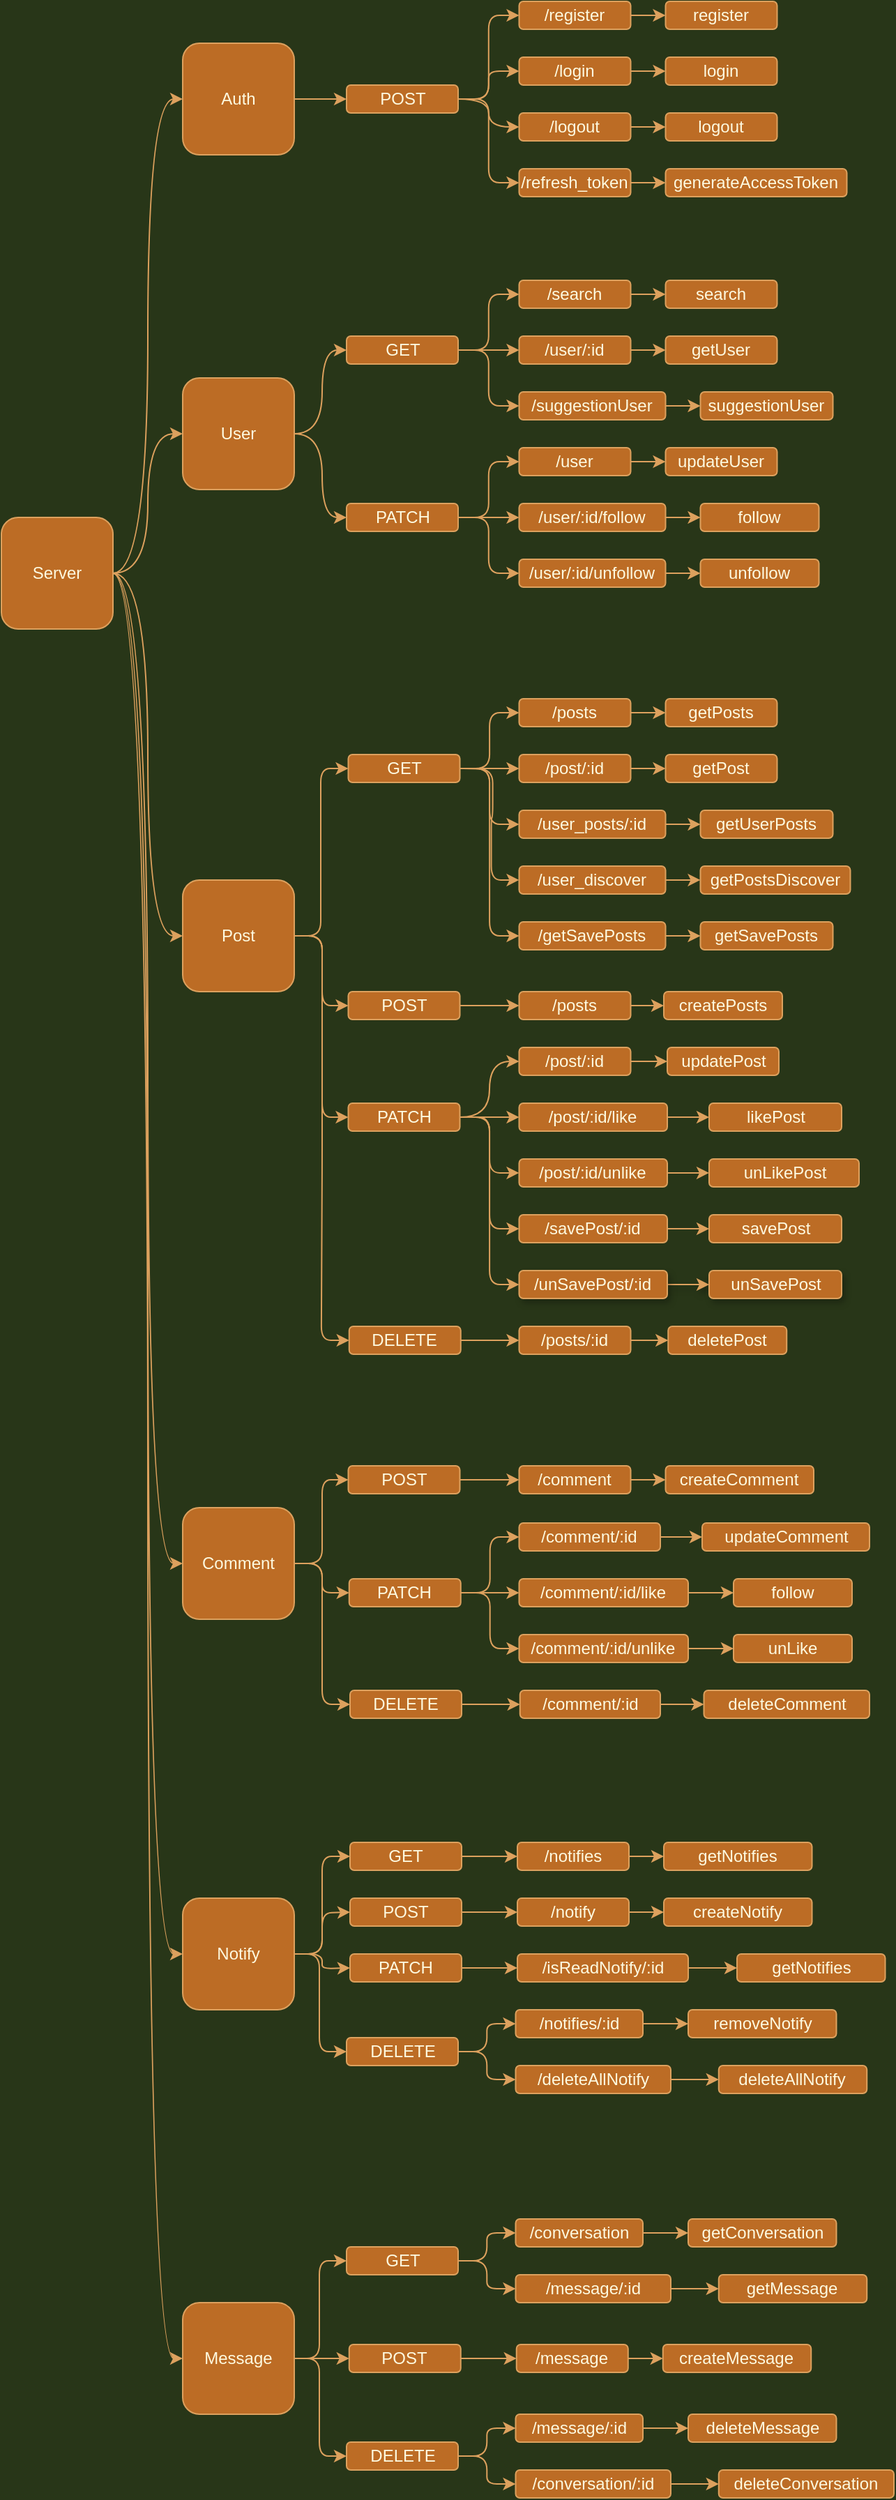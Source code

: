 <mxfile version="17.4.6" type="github">
  <diagram id="-AIn9_jZkJaEOOXUaaFC" name="Page-1">
    <mxGraphModel dx="723" dy="402" grid="1" gridSize="10" guides="1" tooltips="1" connect="1" arrows="1" fold="1" page="1" pageScale="1" pageWidth="1169" pageHeight="827" background="#283618" math="0" shadow="0">
      <root>
        <mxCell id="0" />
        <mxCell id="1" parent="0" />
        <mxCell id="oRPkmb5jc26MxPRfLBFK-3" style="edgeStyle=orthogonalEdgeStyle;rounded=1;orthogonalLoop=1;jettySize=auto;html=1;entryX=0;entryY=0.5;entryDx=0;entryDy=0;curved=1;labelBackgroundColor=#283618;strokeColor=#DDA15E;fontColor=#FEFAE0;" edge="1" parent="1" source="oRPkmb5jc26MxPRfLBFK-1" target="oRPkmb5jc26MxPRfLBFK-2">
          <mxGeometry relative="1" as="geometry" />
        </mxCell>
        <mxCell id="oRPkmb5jc26MxPRfLBFK-12" style="edgeStyle=orthogonalEdgeStyle;rounded=1;orthogonalLoop=1;jettySize=auto;html=1;exitX=1;exitY=0.5;exitDx=0;exitDy=0;entryX=0;entryY=0.5;entryDx=0;entryDy=0;curved=1;labelBackgroundColor=#283618;strokeColor=#DDA15E;fontColor=#FEFAE0;" edge="1" parent="1" source="oRPkmb5jc26MxPRfLBFK-1" target="oRPkmb5jc26MxPRfLBFK-9">
          <mxGeometry relative="1" as="geometry" />
        </mxCell>
        <mxCell id="oRPkmb5jc26MxPRfLBFK-13" style="edgeStyle=orthogonalEdgeStyle;rounded=1;orthogonalLoop=1;jettySize=auto;html=1;entryX=0;entryY=0.5;entryDx=0;entryDy=0;curved=1;labelBackgroundColor=#283618;strokeColor=#DDA15E;fontColor=#FEFAE0;" edge="1" parent="1" source="oRPkmb5jc26MxPRfLBFK-1" target="oRPkmb5jc26MxPRfLBFK-10">
          <mxGeometry relative="1" as="geometry" />
        </mxCell>
        <mxCell id="oRPkmb5jc26MxPRfLBFK-14" style="edgeStyle=orthogonalEdgeStyle;rounded=1;orthogonalLoop=1;jettySize=auto;html=1;entryX=0;entryY=0.5;entryDx=0;entryDy=0;curved=1;labelBackgroundColor=#283618;strokeColor=#DDA15E;fontColor=#FEFAE0;" edge="1" parent="1" source="oRPkmb5jc26MxPRfLBFK-1" target="oRPkmb5jc26MxPRfLBFK-11">
          <mxGeometry relative="1" as="geometry" />
        </mxCell>
        <mxCell id="oRPkmb5jc26MxPRfLBFK-69" style="edgeStyle=orthogonalEdgeStyle;rounded=1;orthogonalLoop=1;jettySize=auto;html=1;entryX=0;entryY=0.5;entryDx=0;entryDy=0;curved=1;labelBackgroundColor=#283618;strokeColor=#DDA15E;fontColor=#FEFAE0;" edge="1" parent="1" source="oRPkmb5jc26MxPRfLBFK-1" target="oRPkmb5jc26MxPRfLBFK-4">
          <mxGeometry relative="1" as="geometry" />
        </mxCell>
        <mxCell id="oRPkmb5jc26MxPRfLBFK-70" style="edgeStyle=orthogonalEdgeStyle;rounded=1;orthogonalLoop=1;jettySize=auto;html=1;entryX=0;entryY=0.5;entryDx=0;entryDy=0;curved=1;labelBackgroundColor=#283618;strokeColor=#DDA15E;fontColor=#FEFAE0;" edge="1" parent="1" source="oRPkmb5jc26MxPRfLBFK-1" target="oRPkmb5jc26MxPRfLBFK-6">
          <mxGeometry relative="1" as="geometry" />
        </mxCell>
        <mxCell id="oRPkmb5jc26MxPRfLBFK-1" value="Server" style="whiteSpace=wrap;html=1;aspect=fixed;rounded=1;fillColor=#BC6C25;strokeColor=#DDA15E;fontColor=#FEFAE0;" vertex="1" parent="1">
          <mxGeometry x="30" y="380" width="80" height="80" as="geometry" />
        </mxCell>
        <mxCell id="oRPkmb5jc26MxPRfLBFK-26" style="edgeStyle=orthogonalEdgeStyle;rounded=1;orthogonalLoop=1;jettySize=auto;html=1;entryX=0;entryY=0.5;entryDx=0;entryDy=0;curved=1;labelBackgroundColor=#283618;strokeColor=#DDA15E;fontColor=#FEFAE0;" edge="1" parent="1" source="oRPkmb5jc26MxPRfLBFK-2" target="oRPkmb5jc26MxPRfLBFK-20">
          <mxGeometry relative="1" as="geometry" />
        </mxCell>
        <mxCell id="oRPkmb5jc26MxPRfLBFK-2" value="Auth" style="whiteSpace=wrap;html=1;aspect=fixed;rounded=1;fillColor=#BC6C25;strokeColor=#DDA15E;fontColor=#FEFAE0;" vertex="1" parent="1">
          <mxGeometry x="160" y="40" width="80" height="80" as="geometry" />
        </mxCell>
        <mxCell id="oRPkmb5jc26MxPRfLBFK-64" style="edgeStyle=orthogonalEdgeStyle;rounded=1;orthogonalLoop=1;jettySize=auto;html=1;entryX=0;entryY=0.5;entryDx=0;entryDy=0;curved=1;labelBackgroundColor=#283618;strokeColor=#DDA15E;fontColor=#FEFAE0;" edge="1" parent="1" source="oRPkmb5jc26MxPRfLBFK-4" target="oRPkmb5jc26MxPRfLBFK-48">
          <mxGeometry relative="1" as="geometry">
            <Array as="points">
              <mxPoint x="260" y="320" />
              <mxPoint x="260" y="380" />
            </Array>
          </mxGeometry>
        </mxCell>
        <mxCell id="oRPkmb5jc26MxPRfLBFK-65" style="edgeStyle=orthogonalEdgeStyle;rounded=1;orthogonalLoop=1;jettySize=auto;html=1;entryX=0;entryY=0.5;entryDx=0;entryDy=0;curved=1;labelBackgroundColor=#283618;strokeColor=#DDA15E;fontColor=#FEFAE0;" edge="1" parent="1" source="oRPkmb5jc26MxPRfLBFK-4" target="oRPkmb5jc26MxPRfLBFK-46">
          <mxGeometry relative="1" as="geometry" />
        </mxCell>
        <mxCell id="oRPkmb5jc26MxPRfLBFK-4" value="User" style="whiteSpace=wrap;html=1;aspect=fixed;rounded=1;fillColor=#BC6C25;strokeColor=#DDA15E;fontColor=#FEFAE0;" vertex="1" parent="1">
          <mxGeometry x="160" y="280" width="80" height="80" as="geometry" />
        </mxCell>
        <mxCell id="oRPkmb5jc26MxPRfLBFK-160" style="edgeStyle=orthogonalEdgeStyle;curved=0;rounded=1;sketch=0;orthogonalLoop=1;jettySize=auto;html=1;entryX=0;entryY=0.5;entryDx=0;entryDy=0;labelBackgroundColor=#283618;strokeColor=#DDA15E;fontColor=#FEFAE0;" edge="1" parent="1" source="oRPkmb5jc26MxPRfLBFK-6" target="oRPkmb5jc26MxPRfLBFK-142">
          <mxGeometry relative="1" as="geometry">
            <mxPoint x="270" y="810" as="targetPoint" />
            <Array as="points">
              <mxPoint x="260" y="680" />
              <mxPoint x="260" y="810" />
            </Array>
          </mxGeometry>
        </mxCell>
        <mxCell id="oRPkmb5jc26MxPRfLBFK-190" style="edgeStyle=orthogonalEdgeStyle;curved=0;rounded=1;sketch=0;orthogonalLoop=1;jettySize=auto;html=1;entryX=0;entryY=0.5;entryDx=0;entryDy=0;labelBackgroundColor=#283618;strokeColor=#DDA15E;fontColor=#FEFAE0;" edge="1" parent="1" source="oRPkmb5jc26MxPRfLBFK-6" target="oRPkmb5jc26MxPRfLBFK-106">
          <mxGeometry relative="1" as="geometry">
            <Array as="points">
              <mxPoint x="259" y="680" />
              <mxPoint x="259" y="560" />
            </Array>
          </mxGeometry>
        </mxCell>
        <mxCell id="oRPkmb5jc26MxPRfLBFK-192" style="edgeStyle=orthogonalEdgeStyle;curved=0;rounded=1;sketch=0;orthogonalLoop=1;jettySize=auto;html=1;entryX=0;entryY=0.5;entryDx=0;entryDy=0;labelBackgroundColor=#283618;strokeColor=#DDA15E;fontColor=#FEFAE0;" edge="1" parent="1" source="oRPkmb5jc26MxPRfLBFK-6" target="oRPkmb5jc26MxPRfLBFK-110">
          <mxGeometry relative="1" as="geometry" />
        </mxCell>
        <mxCell id="oRPkmb5jc26MxPRfLBFK-198" style="edgeStyle=orthogonalEdgeStyle;curved=0;rounded=1;sketch=0;orthogonalLoop=1;jettySize=auto;html=1;entryX=0;entryY=0.5;entryDx=0;entryDy=0;labelBackgroundColor=#283618;strokeColor=#DDA15E;fontColor=#FEFAE0;" edge="1" parent="1" source="oRPkmb5jc26MxPRfLBFK-6" target="oRPkmb5jc26MxPRfLBFK-194">
          <mxGeometry relative="1" as="geometry" />
        </mxCell>
        <mxCell id="oRPkmb5jc26MxPRfLBFK-6" value="Post" style="whiteSpace=wrap;html=1;aspect=fixed;rounded=1;fillColor=#BC6C25;strokeColor=#DDA15E;fontColor=#FEFAE0;" vertex="1" parent="1">
          <mxGeometry x="160" y="640" width="80" height="80" as="geometry" />
        </mxCell>
        <mxCell id="oRPkmb5jc26MxPRfLBFK-205" style="edgeStyle=orthogonalEdgeStyle;curved=0;rounded=1;sketch=0;orthogonalLoop=1;jettySize=auto;html=1;entryX=0;entryY=0.5;entryDx=0;entryDy=0;labelBackgroundColor=#283618;strokeColor=#DDA15E;fontColor=#FEFAE0;" edge="1" parent="1" source="oRPkmb5jc26MxPRfLBFK-9" target="oRPkmb5jc26MxPRfLBFK-167">
          <mxGeometry relative="1" as="geometry" />
        </mxCell>
        <mxCell id="oRPkmb5jc26MxPRfLBFK-206" style="edgeStyle=orthogonalEdgeStyle;curved=0;rounded=1;sketch=0;orthogonalLoop=1;jettySize=auto;html=1;labelBackgroundColor=#283618;strokeColor=#DDA15E;fontColor=#FEFAE0;" edge="1" parent="1" source="oRPkmb5jc26MxPRfLBFK-9" target="oRPkmb5jc26MxPRfLBFK-171">
          <mxGeometry relative="1" as="geometry" />
        </mxCell>
        <mxCell id="oRPkmb5jc26MxPRfLBFK-207" style="edgeStyle=orthogonalEdgeStyle;curved=0;rounded=1;sketch=0;orthogonalLoop=1;jettySize=auto;html=1;entryX=0;entryY=0.5;entryDx=0;entryDy=0;labelBackgroundColor=#283618;strokeColor=#DDA15E;fontColor=#FEFAE0;" edge="1" parent="1" source="oRPkmb5jc26MxPRfLBFK-9" target="oRPkmb5jc26MxPRfLBFK-201">
          <mxGeometry relative="1" as="geometry" />
        </mxCell>
        <mxCell id="oRPkmb5jc26MxPRfLBFK-9" value="Comment" style="whiteSpace=wrap;html=1;aspect=fixed;rounded=1;fillColor=#BC6C25;strokeColor=#DDA15E;fontColor=#FEFAE0;" vertex="1" parent="1">
          <mxGeometry x="160" y="1090" width="80" height="80" as="geometry" />
        </mxCell>
        <mxCell id="oRPkmb5jc26MxPRfLBFK-234" style="edgeStyle=orthogonalEdgeStyle;curved=0;rounded=1;sketch=0;orthogonalLoop=1;jettySize=auto;html=1;entryX=0;entryY=0.5;entryDx=0;entryDy=0;fontColor=#FEFAE0;strokeColor=#DDA15E;fillColor=#BC6C25;" edge="1" parent="1" source="oRPkmb5jc26MxPRfLBFK-10" target="oRPkmb5jc26MxPRfLBFK-209">
          <mxGeometry relative="1" as="geometry" />
        </mxCell>
        <mxCell id="oRPkmb5jc26MxPRfLBFK-235" style="edgeStyle=orthogonalEdgeStyle;curved=0;rounded=1;sketch=0;orthogonalLoop=1;jettySize=auto;html=1;fontColor=#FEFAE0;strokeColor=#DDA15E;fillColor=#BC6C25;" edge="1" parent="1" source="oRPkmb5jc26MxPRfLBFK-10">
          <mxGeometry relative="1" as="geometry">
            <mxPoint x="280" y="1380.0" as="targetPoint" />
          </mxGeometry>
        </mxCell>
        <mxCell id="oRPkmb5jc26MxPRfLBFK-236" style="edgeStyle=orthogonalEdgeStyle;curved=0;rounded=1;sketch=0;orthogonalLoop=1;jettySize=auto;html=1;fontColor=#FEFAE0;strokeColor=#DDA15E;fillColor=#BC6C25;" edge="1" parent="1" source="oRPkmb5jc26MxPRfLBFK-10">
          <mxGeometry relative="1" as="geometry">
            <mxPoint x="280" y="1420.0" as="targetPoint" />
          </mxGeometry>
        </mxCell>
        <mxCell id="oRPkmb5jc26MxPRfLBFK-237" style="edgeStyle=orthogonalEdgeStyle;curved=0;rounded=1;sketch=0;orthogonalLoop=1;jettySize=auto;html=1;entryX=0;entryY=0.5;entryDx=0;entryDy=0;fontColor=#FEFAE0;strokeColor=#DDA15E;fillColor=#BC6C25;" edge="1" parent="1" source="oRPkmb5jc26MxPRfLBFK-10" target="oRPkmb5jc26MxPRfLBFK-225">
          <mxGeometry relative="1" as="geometry">
            <Array as="points">
              <mxPoint x="258" y="1410" />
              <mxPoint x="258" y="1480" />
            </Array>
          </mxGeometry>
        </mxCell>
        <mxCell id="oRPkmb5jc26MxPRfLBFK-10" value="Notify" style="whiteSpace=wrap;html=1;aspect=fixed;rounded=1;fillColor=#BC6C25;strokeColor=#DDA15E;fontColor=#FEFAE0;" vertex="1" parent="1">
          <mxGeometry x="160" y="1370" width="80" height="80" as="geometry" />
        </mxCell>
        <mxCell id="oRPkmb5jc26MxPRfLBFK-261" style="edgeStyle=orthogonalEdgeStyle;curved=0;rounded=1;sketch=0;orthogonalLoop=1;jettySize=auto;html=1;entryX=0;entryY=0.5;entryDx=0;entryDy=0;fontColor=#FEFAE0;strokeColor=#DDA15E;fillColor=#BC6C25;" edge="1" parent="1" source="oRPkmb5jc26MxPRfLBFK-11" target="oRPkmb5jc26MxPRfLBFK-240">
          <mxGeometry relative="1" as="geometry">
            <Array as="points">
              <mxPoint x="258" y="1700" />
              <mxPoint x="258" y="1630" />
            </Array>
          </mxGeometry>
        </mxCell>
        <mxCell id="oRPkmb5jc26MxPRfLBFK-262" style="edgeStyle=orthogonalEdgeStyle;curved=0;rounded=1;sketch=0;orthogonalLoop=1;jettySize=auto;html=1;entryX=0;entryY=0.5;entryDx=0;entryDy=0;fontColor=#FEFAE0;strokeColor=#DDA15E;fillColor=#BC6C25;" edge="1" parent="1" source="oRPkmb5jc26MxPRfLBFK-11" target="oRPkmb5jc26MxPRfLBFK-248">
          <mxGeometry relative="1" as="geometry" />
        </mxCell>
        <mxCell id="oRPkmb5jc26MxPRfLBFK-263" style="edgeStyle=orthogonalEdgeStyle;curved=0;rounded=1;sketch=0;orthogonalLoop=1;jettySize=auto;html=1;entryX=0;entryY=0.5;entryDx=0;entryDy=0;fontColor=#FEFAE0;strokeColor=#DDA15E;fillColor=#BC6C25;" edge="1" parent="1" source="oRPkmb5jc26MxPRfLBFK-11" target="oRPkmb5jc26MxPRfLBFK-254">
          <mxGeometry relative="1" as="geometry">
            <Array as="points">
              <mxPoint x="258" y="1700" />
              <mxPoint x="258" y="1770" />
            </Array>
          </mxGeometry>
        </mxCell>
        <mxCell id="oRPkmb5jc26MxPRfLBFK-11" value="Message" style="whiteSpace=wrap;html=1;aspect=fixed;rounded=1;fillColor=#BC6C25;strokeColor=#DDA15E;fontColor=#FEFAE0;" vertex="1" parent="1">
          <mxGeometry x="160" y="1660" width="80" height="80" as="geometry" />
        </mxCell>
        <mxCell id="oRPkmb5jc26MxPRfLBFK-34" style="edgeStyle=orthogonalEdgeStyle;rounded=1;orthogonalLoop=1;jettySize=auto;html=1;entryX=0;entryY=0.5;entryDx=0;entryDy=0;curved=1;labelBackgroundColor=#283618;strokeColor=#DDA15E;fontColor=#FEFAE0;" edge="1" parent="1" source="oRPkmb5jc26MxPRfLBFK-20" target="oRPkmb5jc26MxPRfLBFK-33">
          <mxGeometry relative="1" as="geometry" />
        </mxCell>
        <mxCell id="oRPkmb5jc26MxPRfLBFK-90" style="edgeStyle=orthogonalEdgeStyle;curved=0;rounded=1;sketch=0;orthogonalLoop=1;jettySize=auto;html=1;entryX=0;entryY=0.5;entryDx=0;entryDy=0;labelBackgroundColor=#283618;strokeColor=#DDA15E;fontColor=#FEFAE0;" edge="1" parent="1" source="oRPkmb5jc26MxPRfLBFK-20" target="oRPkmb5jc26MxPRfLBFK-31">
          <mxGeometry relative="1" as="geometry" />
        </mxCell>
        <mxCell id="oRPkmb5jc26MxPRfLBFK-91" style="edgeStyle=orthogonalEdgeStyle;curved=0;rounded=1;sketch=0;orthogonalLoop=1;jettySize=auto;html=1;entryX=0;entryY=0.5;entryDx=0;entryDy=0;labelBackgroundColor=#283618;strokeColor=#DDA15E;fontColor=#FEFAE0;" edge="1" parent="1" source="oRPkmb5jc26MxPRfLBFK-20" target="oRPkmb5jc26MxPRfLBFK-28">
          <mxGeometry relative="1" as="geometry" />
        </mxCell>
        <mxCell id="oRPkmb5jc26MxPRfLBFK-92" style="edgeStyle=orthogonalEdgeStyle;curved=0;rounded=1;sketch=0;orthogonalLoop=1;jettySize=auto;html=1;entryX=0;entryY=0.5;entryDx=0;entryDy=0;labelBackgroundColor=#283618;strokeColor=#DDA15E;fontColor=#FEFAE0;" edge="1" parent="1" source="oRPkmb5jc26MxPRfLBFK-20" target="oRPkmb5jc26MxPRfLBFK-35">
          <mxGeometry relative="1" as="geometry" />
        </mxCell>
        <mxCell id="oRPkmb5jc26MxPRfLBFK-20" value="POST" style="rounded=1;whiteSpace=wrap;html=1;fillColor=#BC6C25;strokeColor=#DDA15E;fontColor=#FEFAE0;" vertex="1" parent="1">
          <mxGeometry x="277.5" y="70" width="80" height="20" as="geometry" />
        </mxCell>
        <mxCell id="oRPkmb5jc26MxPRfLBFK-38" style="edgeStyle=orthogonalEdgeStyle;rounded=1;orthogonalLoop=1;jettySize=auto;html=1;curved=1;labelBackgroundColor=#283618;strokeColor=#DDA15E;fontColor=#FEFAE0;" edge="1" parent="1" source="oRPkmb5jc26MxPRfLBFK-28" target="oRPkmb5jc26MxPRfLBFK-37">
          <mxGeometry relative="1" as="geometry" />
        </mxCell>
        <mxCell id="oRPkmb5jc26MxPRfLBFK-28" value="/register" style="rounded=1;whiteSpace=wrap;html=1;fillColor=#BC6C25;strokeColor=#DDA15E;fontColor=#FEFAE0;" vertex="1" parent="1">
          <mxGeometry x="401.25" y="10" width="80" height="20" as="geometry" />
        </mxCell>
        <mxCell id="oRPkmb5jc26MxPRfLBFK-42" style="edgeStyle=orthogonalEdgeStyle;rounded=1;orthogonalLoop=1;jettySize=auto;html=1;curved=1;labelBackgroundColor=#283618;strokeColor=#DDA15E;fontColor=#FEFAE0;" edge="1" parent="1" source="oRPkmb5jc26MxPRfLBFK-31" target="oRPkmb5jc26MxPRfLBFK-39">
          <mxGeometry relative="1" as="geometry" />
        </mxCell>
        <mxCell id="oRPkmb5jc26MxPRfLBFK-31" value="/login" style="rounded=1;whiteSpace=wrap;html=1;fillColor=#BC6C25;strokeColor=#DDA15E;fontColor=#FEFAE0;" vertex="1" parent="1">
          <mxGeometry x="401.25" y="50" width="80" height="20" as="geometry" />
        </mxCell>
        <mxCell id="oRPkmb5jc26MxPRfLBFK-43" style="edgeStyle=orthogonalEdgeStyle;rounded=1;orthogonalLoop=1;jettySize=auto;html=1;curved=1;labelBackgroundColor=#283618;strokeColor=#DDA15E;fontColor=#FEFAE0;" edge="1" parent="1" source="oRPkmb5jc26MxPRfLBFK-33" target="oRPkmb5jc26MxPRfLBFK-40">
          <mxGeometry relative="1" as="geometry" />
        </mxCell>
        <mxCell id="oRPkmb5jc26MxPRfLBFK-33" value="/logout" style="rounded=1;whiteSpace=wrap;html=1;fillColor=#BC6C25;strokeColor=#DDA15E;fontColor=#FEFAE0;" vertex="1" parent="1">
          <mxGeometry x="401.25" y="90" width="80" height="20" as="geometry" />
        </mxCell>
        <mxCell id="oRPkmb5jc26MxPRfLBFK-44" style="edgeStyle=orthogonalEdgeStyle;rounded=1;orthogonalLoop=1;jettySize=auto;html=1;curved=1;labelBackgroundColor=#283618;strokeColor=#DDA15E;fontColor=#FEFAE0;" edge="1" parent="1" source="oRPkmb5jc26MxPRfLBFK-35" target="oRPkmb5jc26MxPRfLBFK-41">
          <mxGeometry relative="1" as="geometry" />
        </mxCell>
        <mxCell id="oRPkmb5jc26MxPRfLBFK-35" value="/refresh_token" style="rounded=1;whiteSpace=wrap;html=1;fillColor=#BC6C25;strokeColor=#DDA15E;fontColor=#FEFAE0;" vertex="1" parent="1">
          <mxGeometry x="401.25" y="130" width="80" height="20" as="geometry" />
        </mxCell>
        <mxCell id="oRPkmb5jc26MxPRfLBFK-37" value="register" style="rounded=1;whiteSpace=wrap;html=1;fillColor=#BC6C25;strokeColor=#DDA15E;fontColor=#FEFAE0;" vertex="1" parent="1">
          <mxGeometry x="506.25" y="10" width="80" height="20" as="geometry" />
        </mxCell>
        <mxCell id="oRPkmb5jc26MxPRfLBFK-39" value="login" style="rounded=1;whiteSpace=wrap;html=1;fillColor=#BC6C25;strokeColor=#DDA15E;fontColor=#FEFAE0;" vertex="1" parent="1">
          <mxGeometry x="506.25" y="50" width="80" height="20" as="geometry" />
        </mxCell>
        <mxCell id="oRPkmb5jc26MxPRfLBFK-40" value="logout" style="rounded=1;whiteSpace=wrap;html=1;fillColor=#BC6C25;strokeColor=#DDA15E;fontColor=#FEFAE0;" vertex="1" parent="1">
          <mxGeometry x="506.25" y="90" width="80" height="20" as="geometry" />
        </mxCell>
        <mxCell id="oRPkmb5jc26MxPRfLBFK-41" value="generateAccessToken" style="rounded=1;whiteSpace=wrap;html=1;fillColor=#BC6C25;strokeColor=#DDA15E;fontColor=#FEFAE0;" vertex="1" parent="1">
          <mxGeometry x="506.25" y="130" width="130" height="20" as="geometry" />
        </mxCell>
        <mxCell id="oRPkmb5jc26MxPRfLBFK-77" style="edgeStyle=orthogonalEdgeStyle;rounded=1;orthogonalLoop=1;jettySize=auto;html=1;curved=1;labelBackgroundColor=#283618;strokeColor=#DDA15E;fontColor=#FEFAE0;" edge="1" parent="1" source="oRPkmb5jc26MxPRfLBFK-46" target="oRPkmb5jc26MxPRfLBFK-50">
          <mxGeometry relative="1" as="geometry" />
        </mxCell>
        <mxCell id="oRPkmb5jc26MxPRfLBFK-99" style="edgeStyle=orthogonalEdgeStyle;curved=0;rounded=1;sketch=0;orthogonalLoop=1;jettySize=auto;html=1;entryX=0;entryY=0.5;entryDx=0;entryDy=0;labelBackgroundColor=#283618;strokeColor=#DDA15E;fontColor=#FEFAE0;" edge="1" parent="1" source="oRPkmb5jc26MxPRfLBFK-46" target="oRPkmb5jc26MxPRfLBFK-49">
          <mxGeometry relative="1" as="geometry" />
        </mxCell>
        <mxCell id="oRPkmb5jc26MxPRfLBFK-100" style="edgeStyle=orthogonalEdgeStyle;curved=0;rounded=1;sketch=0;orthogonalLoop=1;jettySize=auto;html=1;entryX=0;entryY=0.5;entryDx=0;entryDy=0;labelBackgroundColor=#283618;strokeColor=#DDA15E;fontColor=#FEFAE0;" edge="1" parent="1" source="oRPkmb5jc26MxPRfLBFK-46" target="oRPkmb5jc26MxPRfLBFK-60">
          <mxGeometry relative="1" as="geometry" />
        </mxCell>
        <mxCell id="oRPkmb5jc26MxPRfLBFK-46" value="GET" style="rounded=1;whiteSpace=wrap;html=1;fillColor=#BC6C25;strokeColor=#DDA15E;fontColor=#FEFAE0;" vertex="1" parent="1">
          <mxGeometry x="277.5" y="250" width="80" height="20" as="geometry" />
        </mxCell>
        <mxCell id="oRPkmb5jc26MxPRfLBFK-82" style="edgeStyle=orthogonalEdgeStyle;rounded=1;orthogonalLoop=1;jettySize=auto;html=1;entryX=0;entryY=0.5;entryDx=0;entryDy=0;curved=1;labelBackgroundColor=#283618;strokeColor=#DDA15E;fontColor=#FEFAE0;" edge="1" parent="1" source="oRPkmb5jc26MxPRfLBFK-48" target="oRPkmb5jc26MxPRfLBFK-52">
          <mxGeometry relative="1" as="geometry" />
        </mxCell>
        <mxCell id="oRPkmb5jc26MxPRfLBFK-101" style="edgeStyle=orthogonalEdgeStyle;curved=0;rounded=1;sketch=0;orthogonalLoop=1;jettySize=auto;html=1;entryX=0;entryY=0.5;entryDx=0;entryDy=0;labelBackgroundColor=#283618;strokeColor=#DDA15E;fontColor=#FEFAE0;" edge="1" parent="1" source="oRPkmb5jc26MxPRfLBFK-48" target="oRPkmb5jc26MxPRfLBFK-59">
          <mxGeometry relative="1" as="geometry" />
        </mxCell>
        <mxCell id="oRPkmb5jc26MxPRfLBFK-102" style="edgeStyle=orthogonalEdgeStyle;curved=0;rounded=1;sketch=0;orthogonalLoop=1;jettySize=auto;html=1;entryX=0;entryY=0.5;entryDx=0;entryDy=0;labelBackgroundColor=#283618;strokeColor=#DDA15E;fontColor=#FEFAE0;" edge="1" parent="1" source="oRPkmb5jc26MxPRfLBFK-48" target="oRPkmb5jc26MxPRfLBFK-51">
          <mxGeometry relative="1" as="geometry" />
        </mxCell>
        <mxCell id="oRPkmb5jc26MxPRfLBFK-48" value="PATCH" style="rounded=1;whiteSpace=wrap;html=1;fillColor=#BC6C25;strokeColor=#DDA15E;fontColor=#FEFAE0;" vertex="1" parent="1">
          <mxGeometry x="277.5" y="370" width="80" height="20" as="geometry" />
        </mxCell>
        <mxCell id="oRPkmb5jc26MxPRfLBFK-72" style="edgeStyle=orthogonalEdgeStyle;rounded=1;orthogonalLoop=1;jettySize=auto;html=1;exitX=1;exitY=0.5;exitDx=0;exitDy=0;entryX=0;entryY=0.5;entryDx=0;entryDy=0;curved=1;labelBackgroundColor=#283618;strokeColor=#DDA15E;fontColor=#FEFAE0;" edge="1" parent="1" source="oRPkmb5jc26MxPRfLBFK-49" target="oRPkmb5jc26MxPRfLBFK-53">
          <mxGeometry relative="1" as="geometry" />
        </mxCell>
        <mxCell id="oRPkmb5jc26MxPRfLBFK-49" value="/search" style="rounded=1;whiteSpace=wrap;html=1;fillColor=#BC6C25;strokeColor=#DDA15E;fontColor=#FEFAE0;" vertex="1" parent="1">
          <mxGeometry x="401.25" y="210" width="80" height="20" as="geometry" />
        </mxCell>
        <mxCell id="oRPkmb5jc26MxPRfLBFK-79" style="edgeStyle=orthogonalEdgeStyle;rounded=1;orthogonalLoop=1;jettySize=auto;html=1;entryX=0;entryY=0.5;entryDx=0;entryDy=0;curved=1;labelBackgroundColor=#283618;strokeColor=#DDA15E;fontColor=#FEFAE0;" edge="1" parent="1" source="oRPkmb5jc26MxPRfLBFK-50" target="oRPkmb5jc26MxPRfLBFK-54">
          <mxGeometry relative="1" as="geometry" />
        </mxCell>
        <mxCell id="oRPkmb5jc26MxPRfLBFK-50" value="/user/:id" style="rounded=1;whiteSpace=wrap;html=1;fillColor=#BC6C25;strokeColor=#DDA15E;fontColor=#FEFAE0;" vertex="1" parent="1">
          <mxGeometry x="401.25" y="250" width="80" height="20" as="geometry" />
        </mxCell>
        <mxCell id="oRPkmb5jc26MxPRfLBFK-81" style="edgeStyle=orthogonalEdgeStyle;rounded=1;orthogonalLoop=1;jettySize=auto;html=1;entryX=0;entryY=0.5;entryDx=0;entryDy=0;curved=1;labelBackgroundColor=#283618;strokeColor=#DDA15E;fontColor=#FEFAE0;" edge="1" parent="1" source="oRPkmb5jc26MxPRfLBFK-51" target="oRPkmb5jc26MxPRfLBFK-55">
          <mxGeometry relative="1" as="geometry" />
        </mxCell>
        <mxCell id="oRPkmb5jc26MxPRfLBFK-51" value="/user" style="rounded=1;whiteSpace=wrap;html=1;fillColor=#BC6C25;strokeColor=#DDA15E;fontColor=#FEFAE0;" vertex="1" parent="1">
          <mxGeometry x="401.25" y="330" width="80" height="20" as="geometry" />
        </mxCell>
        <mxCell id="oRPkmb5jc26MxPRfLBFK-84" style="edgeStyle=orthogonalEdgeStyle;rounded=1;orthogonalLoop=1;jettySize=auto;html=1;entryX=0;entryY=0.5;entryDx=0;entryDy=0;curved=1;labelBackgroundColor=#283618;strokeColor=#DDA15E;fontColor=#FEFAE0;" edge="1" parent="1" source="oRPkmb5jc26MxPRfLBFK-52" target="oRPkmb5jc26MxPRfLBFK-56">
          <mxGeometry relative="1" as="geometry" />
        </mxCell>
        <mxCell id="oRPkmb5jc26MxPRfLBFK-52" value="/user/:id/follow" style="rounded=1;whiteSpace=wrap;html=1;fillColor=#BC6C25;strokeColor=#DDA15E;fontColor=#FEFAE0;" vertex="1" parent="1">
          <mxGeometry x="401.25" y="370" width="105" height="20" as="geometry" />
        </mxCell>
        <mxCell id="oRPkmb5jc26MxPRfLBFK-53" value="search" style="rounded=1;whiteSpace=wrap;html=1;fillColor=#BC6C25;strokeColor=#DDA15E;fontColor=#FEFAE0;" vertex="1" parent="1">
          <mxGeometry x="506.25" y="210" width="80" height="20" as="geometry" />
        </mxCell>
        <mxCell id="oRPkmb5jc26MxPRfLBFK-54" value="getUser" style="rounded=1;whiteSpace=wrap;html=1;fillColor=#BC6C25;strokeColor=#DDA15E;fontColor=#FEFAE0;" vertex="1" parent="1">
          <mxGeometry x="506.25" y="250" width="80" height="20" as="geometry" />
        </mxCell>
        <mxCell id="oRPkmb5jc26MxPRfLBFK-55" value="updateUser" style="rounded=1;whiteSpace=wrap;html=1;fillColor=#BC6C25;strokeColor=#DDA15E;fontColor=#FEFAE0;" vertex="1" parent="1">
          <mxGeometry x="506.25" y="330" width="80" height="20" as="geometry" />
        </mxCell>
        <mxCell id="oRPkmb5jc26MxPRfLBFK-56" value="follow" style="rounded=1;whiteSpace=wrap;html=1;fillColor=#BC6C25;strokeColor=#DDA15E;fontColor=#FEFAE0;" vertex="1" parent="1">
          <mxGeometry x="531.25" y="370" width="85" height="20" as="geometry" />
        </mxCell>
        <mxCell id="oRPkmb5jc26MxPRfLBFK-86" style="edgeStyle=orthogonalEdgeStyle;rounded=1;orthogonalLoop=1;jettySize=auto;html=1;entryX=0;entryY=0.5;entryDx=0;entryDy=0;curved=1;labelBackgroundColor=#283618;strokeColor=#DDA15E;fontColor=#FEFAE0;" edge="1" parent="1" source="oRPkmb5jc26MxPRfLBFK-59" target="oRPkmb5jc26MxPRfLBFK-61">
          <mxGeometry relative="1" as="geometry" />
        </mxCell>
        <mxCell id="oRPkmb5jc26MxPRfLBFK-59" value="/user/:id/unfollow" style="rounded=1;whiteSpace=wrap;html=1;fillColor=#BC6C25;strokeColor=#DDA15E;fontColor=#FEFAE0;" vertex="1" parent="1">
          <mxGeometry x="401.25" y="410" width="105" height="20" as="geometry" />
        </mxCell>
        <mxCell id="oRPkmb5jc26MxPRfLBFK-88" style="edgeStyle=orthogonalEdgeStyle;rounded=1;orthogonalLoop=1;jettySize=auto;html=1;entryX=0;entryY=0.5;entryDx=0;entryDy=0;curved=1;labelBackgroundColor=#283618;strokeColor=#DDA15E;fontColor=#FEFAE0;" edge="1" parent="1" source="oRPkmb5jc26MxPRfLBFK-60" target="oRPkmb5jc26MxPRfLBFK-62">
          <mxGeometry relative="1" as="geometry" />
        </mxCell>
        <mxCell id="oRPkmb5jc26MxPRfLBFK-60" value="/suggestionUser" style="rounded=1;whiteSpace=wrap;html=1;fillColor=#BC6C25;strokeColor=#DDA15E;fontColor=#FEFAE0;" vertex="1" parent="1">
          <mxGeometry x="401.25" y="290" width="105" height="20" as="geometry" />
        </mxCell>
        <mxCell id="oRPkmb5jc26MxPRfLBFK-61" value="unfollow" style="rounded=1;whiteSpace=wrap;html=1;fillColor=#BC6C25;strokeColor=#DDA15E;fontColor=#FEFAE0;" vertex="1" parent="1">
          <mxGeometry x="531.25" y="410" width="85" height="20" as="geometry" />
        </mxCell>
        <mxCell id="oRPkmb5jc26MxPRfLBFK-62" value="suggestionUser" style="rounded=1;whiteSpace=wrap;html=1;fillColor=#BC6C25;strokeColor=#DDA15E;fontColor=#FEFAE0;" vertex="1" parent="1">
          <mxGeometry x="531.25" y="290" width="95" height="20" as="geometry" />
        </mxCell>
        <mxCell id="oRPkmb5jc26MxPRfLBFK-103" style="edgeStyle=orthogonalEdgeStyle;rounded=1;orthogonalLoop=1;jettySize=auto;html=1;curved=1;labelBackgroundColor=#283618;strokeColor=#DDA15E;fontColor=#FEFAE0;" edge="1" parent="1" source="oRPkmb5jc26MxPRfLBFK-106" target="oRPkmb5jc26MxPRfLBFK-114">
          <mxGeometry relative="1" as="geometry" />
        </mxCell>
        <mxCell id="oRPkmb5jc26MxPRfLBFK-104" style="edgeStyle=orthogonalEdgeStyle;curved=0;rounded=1;sketch=0;orthogonalLoop=1;jettySize=auto;html=1;entryX=0;entryY=0.5;entryDx=0;entryDy=0;labelBackgroundColor=#283618;strokeColor=#DDA15E;fontColor=#FEFAE0;" edge="1" parent="1" source="oRPkmb5jc26MxPRfLBFK-106" target="oRPkmb5jc26MxPRfLBFK-112">
          <mxGeometry relative="1" as="geometry" />
        </mxCell>
        <mxCell id="oRPkmb5jc26MxPRfLBFK-105" style="edgeStyle=orthogonalEdgeStyle;curved=0;rounded=1;sketch=0;orthogonalLoop=1;jettySize=auto;html=1;entryX=0;entryY=0.5;entryDx=0;entryDy=0;labelBackgroundColor=#283618;strokeColor=#DDA15E;fontColor=#FEFAE0;" edge="1" parent="1" source="oRPkmb5jc26MxPRfLBFK-106" target="oRPkmb5jc26MxPRfLBFK-126">
          <mxGeometry relative="1" as="geometry" />
        </mxCell>
        <mxCell id="oRPkmb5jc26MxPRfLBFK-106" value="GET" style="rounded=1;whiteSpace=wrap;html=1;fillColor=#BC6C25;strokeColor=#DDA15E;fontColor=#FEFAE0;" vertex="1" parent="1">
          <mxGeometry x="278.75" y="550" width="80" height="20" as="geometry" />
        </mxCell>
        <mxCell id="oRPkmb5jc26MxPRfLBFK-107" style="edgeStyle=orthogonalEdgeStyle;rounded=1;orthogonalLoop=1;jettySize=auto;html=1;entryX=0;entryY=0.5;entryDx=0;entryDy=0;curved=1;labelBackgroundColor=#283618;strokeColor=#DDA15E;fontColor=#FEFAE0;" edge="1" parent="1" source="oRPkmb5jc26MxPRfLBFK-110" target="oRPkmb5jc26MxPRfLBFK-118">
          <mxGeometry relative="1" as="geometry" />
        </mxCell>
        <mxCell id="oRPkmb5jc26MxPRfLBFK-110" value="POST" style="rounded=1;whiteSpace=wrap;html=1;fillColor=#BC6C25;strokeColor=#DDA15E;fontColor=#FEFAE0;" vertex="1" parent="1">
          <mxGeometry x="278.75" y="720" width="80" height="20" as="geometry" />
        </mxCell>
        <mxCell id="oRPkmb5jc26MxPRfLBFK-111" style="edgeStyle=orthogonalEdgeStyle;rounded=1;orthogonalLoop=1;jettySize=auto;html=1;exitX=1;exitY=0.5;exitDx=0;exitDy=0;entryX=0;entryY=0.5;entryDx=0;entryDy=0;curved=1;labelBackgroundColor=#283618;strokeColor=#DDA15E;fontColor=#FEFAE0;" edge="1" parent="1" source="oRPkmb5jc26MxPRfLBFK-112" target="oRPkmb5jc26MxPRfLBFK-119">
          <mxGeometry relative="1" as="geometry" />
        </mxCell>
        <mxCell id="oRPkmb5jc26MxPRfLBFK-112" value="/posts" style="rounded=1;whiteSpace=wrap;html=1;fillColor=#BC6C25;strokeColor=#DDA15E;fontColor=#FEFAE0;" vertex="1" parent="1">
          <mxGeometry x="401.25" y="510" width="80" height="20" as="geometry" />
        </mxCell>
        <mxCell id="oRPkmb5jc26MxPRfLBFK-113" style="edgeStyle=orthogonalEdgeStyle;rounded=1;orthogonalLoop=1;jettySize=auto;html=1;entryX=0;entryY=0.5;entryDx=0;entryDy=0;curved=1;labelBackgroundColor=#283618;strokeColor=#DDA15E;fontColor=#FEFAE0;" edge="1" parent="1" source="oRPkmb5jc26MxPRfLBFK-114" target="oRPkmb5jc26MxPRfLBFK-120">
          <mxGeometry relative="1" as="geometry" />
        </mxCell>
        <mxCell id="oRPkmb5jc26MxPRfLBFK-114" value="/post/:id" style="rounded=1;whiteSpace=wrap;html=1;fillColor=#BC6C25;strokeColor=#DDA15E;fontColor=#FEFAE0;" vertex="1" parent="1">
          <mxGeometry x="401.25" y="550" width="80" height="20" as="geometry" />
        </mxCell>
        <mxCell id="oRPkmb5jc26MxPRfLBFK-117" style="edgeStyle=orthogonalEdgeStyle;rounded=1;orthogonalLoop=1;jettySize=auto;html=1;entryX=0;entryY=0.5;entryDx=0;entryDy=0;curved=1;labelBackgroundColor=#283618;strokeColor=#DDA15E;fontColor=#FEFAE0;" edge="1" parent="1" source="oRPkmb5jc26MxPRfLBFK-118" target="oRPkmb5jc26MxPRfLBFK-122">
          <mxGeometry relative="1" as="geometry" />
        </mxCell>
        <mxCell id="oRPkmb5jc26MxPRfLBFK-118" value="/posts" style="rounded=1;whiteSpace=wrap;html=1;fillColor=#BC6C25;strokeColor=#DDA15E;fontColor=#FEFAE0;" vertex="1" parent="1">
          <mxGeometry x="401.25" y="720" width="80" height="20" as="geometry" />
        </mxCell>
        <mxCell id="oRPkmb5jc26MxPRfLBFK-119" value="getPosts" style="rounded=1;whiteSpace=wrap;html=1;fillColor=#BC6C25;strokeColor=#DDA15E;fontColor=#FEFAE0;" vertex="1" parent="1">
          <mxGeometry x="506.25" y="510" width="80" height="20" as="geometry" />
        </mxCell>
        <mxCell id="oRPkmb5jc26MxPRfLBFK-120" value="getPost" style="rounded=1;whiteSpace=wrap;html=1;fillColor=#BC6C25;strokeColor=#DDA15E;fontColor=#FEFAE0;" vertex="1" parent="1">
          <mxGeometry x="506.25" y="550" width="80" height="20" as="geometry" />
        </mxCell>
        <mxCell id="oRPkmb5jc26MxPRfLBFK-122" value="createPosts" style="rounded=1;whiteSpace=wrap;html=1;fillColor=#BC6C25;strokeColor=#DDA15E;fontColor=#FEFAE0;" vertex="1" parent="1">
          <mxGeometry x="505" y="720" width="85" height="20" as="geometry" />
        </mxCell>
        <mxCell id="oRPkmb5jc26MxPRfLBFK-125" style="edgeStyle=orthogonalEdgeStyle;rounded=1;orthogonalLoop=1;jettySize=auto;html=1;entryX=0;entryY=0.5;entryDx=0;entryDy=0;curved=1;labelBackgroundColor=#283618;strokeColor=#DDA15E;fontColor=#FEFAE0;" edge="1" parent="1" source="oRPkmb5jc26MxPRfLBFK-126" target="oRPkmb5jc26MxPRfLBFK-128">
          <mxGeometry relative="1" as="geometry" />
        </mxCell>
        <mxCell id="oRPkmb5jc26MxPRfLBFK-126" value="/user_posts/:id" style="rounded=1;whiteSpace=wrap;html=1;fillColor=#BC6C25;strokeColor=#DDA15E;fontColor=#FEFAE0;" vertex="1" parent="1">
          <mxGeometry x="401.25" y="590" width="105" height="20" as="geometry" />
        </mxCell>
        <mxCell id="oRPkmb5jc26MxPRfLBFK-128" value="getUserPosts" style="rounded=1;whiteSpace=wrap;html=1;fillColor=#BC6C25;strokeColor=#DDA15E;fontColor=#FEFAE0;" vertex="1" parent="1">
          <mxGeometry x="531.25" y="590" width="95" height="20" as="geometry" />
        </mxCell>
        <mxCell id="oRPkmb5jc26MxPRfLBFK-130" style="edgeStyle=orthogonalEdgeStyle;curved=0;rounded=1;sketch=0;orthogonalLoop=1;jettySize=auto;html=1;entryX=0;entryY=0.5;entryDx=0;entryDy=0;labelBackgroundColor=#283618;strokeColor=#DDA15E;fontColor=#FEFAE0;" edge="1" parent="1" target="oRPkmb5jc26MxPRfLBFK-132">
          <mxGeometry relative="1" as="geometry">
            <mxPoint x="361.25" y="560" as="sourcePoint" />
          </mxGeometry>
        </mxCell>
        <mxCell id="oRPkmb5jc26MxPRfLBFK-131" style="edgeStyle=orthogonalEdgeStyle;rounded=1;orthogonalLoop=1;jettySize=auto;html=1;entryX=0;entryY=0.5;entryDx=0;entryDy=0;curved=1;labelBackgroundColor=#283618;strokeColor=#DDA15E;fontColor=#FEFAE0;" edge="1" parent="1" source="oRPkmb5jc26MxPRfLBFK-132" target="oRPkmb5jc26MxPRfLBFK-133">
          <mxGeometry relative="1" as="geometry" />
        </mxCell>
        <mxCell id="oRPkmb5jc26MxPRfLBFK-132" value="/user_discover" style="rounded=1;whiteSpace=wrap;html=1;fillColor=#BC6C25;strokeColor=#DDA15E;fontColor=#FEFAE0;" vertex="1" parent="1">
          <mxGeometry x="401.25" y="629.97" width="105" height="20" as="geometry" />
        </mxCell>
        <mxCell id="oRPkmb5jc26MxPRfLBFK-133" value="getPostsDiscover" style="rounded=1;whiteSpace=wrap;html=1;fillColor=#BC6C25;strokeColor=#DDA15E;fontColor=#FEFAE0;" vertex="1" parent="1">
          <mxGeometry x="531.25" y="629.97" width="107.5" height="20" as="geometry" />
        </mxCell>
        <mxCell id="oRPkmb5jc26MxPRfLBFK-134" style="edgeStyle=orthogonalEdgeStyle;curved=0;rounded=1;sketch=0;orthogonalLoop=1;jettySize=auto;html=1;entryX=0;entryY=0.5;entryDx=0;entryDy=0;exitX=1;exitY=0.5;exitDx=0;exitDy=0;labelBackgroundColor=#283618;strokeColor=#DDA15E;fontColor=#FEFAE0;" edge="1" parent="1" target="oRPkmb5jc26MxPRfLBFK-136" source="oRPkmb5jc26MxPRfLBFK-106">
          <mxGeometry relative="1" as="geometry">
            <mxPoint x="356.25" y="640.029" as="sourcePoint" />
          </mxGeometry>
        </mxCell>
        <mxCell id="oRPkmb5jc26MxPRfLBFK-135" style="edgeStyle=orthogonalEdgeStyle;rounded=1;orthogonalLoop=1;jettySize=auto;html=1;entryX=0;entryY=0.5;entryDx=0;entryDy=0;curved=1;labelBackgroundColor=#283618;strokeColor=#DDA15E;fontColor=#FEFAE0;" edge="1" parent="1" source="oRPkmb5jc26MxPRfLBFK-136" target="oRPkmb5jc26MxPRfLBFK-137">
          <mxGeometry relative="1" as="geometry" />
        </mxCell>
        <mxCell id="oRPkmb5jc26MxPRfLBFK-136" value="/getSavePosts" style="rounded=1;whiteSpace=wrap;html=1;fillColor=#BC6C25;strokeColor=#DDA15E;fontColor=#FEFAE0;" vertex="1" parent="1">
          <mxGeometry x="401.25" y="670" width="105" height="20" as="geometry" />
        </mxCell>
        <mxCell id="oRPkmb5jc26MxPRfLBFK-137" value="getSavePosts" style="rounded=1;whiteSpace=wrap;html=1;fillColor=#BC6C25;strokeColor=#DDA15E;fontColor=#FEFAE0;" vertex="1" parent="1">
          <mxGeometry x="531.25" y="670" width="95" height="20" as="geometry" />
        </mxCell>
        <mxCell id="oRPkmb5jc26MxPRfLBFK-139" style="edgeStyle=orthogonalEdgeStyle;rounded=1;orthogonalLoop=1;jettySize=auto;html=1;curved=1;labelBackgroundColor=#283618;strokeColor=#DDA15E;fontColor=#FEFAE0;" edge="1" parent="1" source="oRPkmb5jc26MxPRfLBFK-142" target="oRPkmb5jc26MxPRfLBFK-146">
          <mxGeometry relative="1" as="geometry">
            <Array as="points">
              <mxPoint x="380" y="810" />
              <mxPoint x="380" y="770" />
            </Array>
          </mxGeometry>
        </mxCell>
        <mxCell id="oRPkmb5jc26MxPRfLBFK-141" style="edgeStyle=orthogonalEdgeStyle;curved=0;rounded=1;sketch=0;orthogonalLoop=1;jettySize=auto;html=1;entryX=0;entryY=0.5;entryDx=0;entryDy=0;labelBackgroundColor=#283618;strokeColor=#DDA15E;fontColor=#FEFAE0;" edge="1" parent="1" source="oRPkmb5jc26MxPRfLBFK-142" target="oRPkmb5jc26MxPRfLBFK-150">
          <mxGeometry relative="1" as="geometry" />
        </mxCell>
        <mxCell id="oRPkmb5jc26MxPRfLBFK-213" style="edgeStyle=orthogonalEdgeStyle;curved=0;rounded=1;sketch=0;orthogonalLoop=1;jettySize=auto;html=1;entryX=0;entryY=0.5;entryDx=0;entryDy=0;fontColor=#FEFAE0;strokeColor=#DDA15E;fillColor=#BC6C25;labelBackgroundColor=#283618;" edge="1" parent="1" source="oRPkmb5jc26MxPRfLBFK-142" target="oRPkmb5jc26MxPRfLBFK-162">
          <mxGeometry relative="1" as="geometry" />
        </mxCell>
        <mxCell id="oRPkmb5jc26MxPRfLBFK-142" value="PATCH" style="rounded=1;whiteSpace=wrap;html=1;fillColor=#BC6C25;strokeColor=#DDA15E;fontColor=#FEFAE0;" vertex="1" parent="1">
          <mxGeometry x="278.75" y="800" width="80" height="20" as="geometry" />
        </mxCell>
        <mxCell id="oRPkmb5jc26MxPRfLBFK-145" style="edgeStyle=orthogonalEdgeStyle;rounded=1;orthogonalLoop=1;jettySize=auto;html=1;entryX=0;entryY=0.5;entryDx=0;entryDy=0;curved=1;labelBackgroundColor=#283618;strokeColor=#DDA15E;fontColor=#FEFAE0;" edge="1" parent="1" source="oRPkmb5jc26MxPRfLBFK-146" target="oRPkmb5jc26MxPRfLBFK-148">
          <mxGeometry relative="1" as="geometry" />
        </mxCell>
        <mxCell id="oRPkmb5jc26MxPRfLBFK-146" value="/post/:id" style="rounded=1;whiteSpace=wrap;html=1;fillColor=#BC6C25;strokeColor=#DDA15E;fontColor=#FEFAE0;" vertex="1" parent="1">
          <mxGeometry x="401.25" y="760" width="80" height="20" as="geometry" />
        </mxCell>
        <mxCell id="oRPkmb5jc26MxPRfLBFK-148" value="updatePost" style="rounded=1;whiteSpace=wrap;html=1;fillColor=#BC6C25;strokeColor=#DDA15E;fontColor=#FEFAE0;" vertex="1" parent="1">
          <mxGeometry x="507.5" y="760" width="80" height="20" as="geometry" />
        </mxCell>
        <mxCell id="oRPkmb5jc26MxPRfLBFK-149" style="edgeStyle=orthogonalEdgeStyle;rounded=1;orthogonalLoop=1;jettySize=auto;html=1;entryX=0;entryY=0.5;entryDx=0;entryDy=0;curved=1;labelBackgroundColor=#283618;strokeColor=#DDA15E;fontColor=#FEFAE0;" edge="1" parent="1" source="oRPkmb5jc26MxPRfLBFK-150" target="oRPkmb5jc26MxPRfLBFK-151">
          <mxGeometry relative="1" as="geometry" />
        </mxCell>
        <mxCell id="oRPkmb5jc26MxPRfLBFK-150" value="/post/:id/like" style="rounded=1;whiteSpace=wrap;html=1;fillColor=#BC6C25;strokeColor=#DDA15E;fontColor=#FEFAE0;" vertex="1" parent="1">
          <mxGeometry x="401.25" y="800" width="106.25" height="20" as="geometry" />
        </mxCell>
        <mxCell id="oRPkmb5jc26MxPRfLBFK-151" value="likePost" style="rounded=1;whiteSpace=wrap;html=1;fillColor=#BC6C25;strokeColor=#DDA15E;fontColor=#FEFAE0;" vertex="1" parent="1">
          <mxGeometry x="537.5" y="800" width="95" height="20" as="geometry" />
        </mxCell>
        <mxCell id="oRPkmb5jc26MxPRfLBFK-152" style="edgeStyle=orthogonalEdgeStyle;curved=0;rounded=1;sketch=0;orthogonalLoop=1;jettySize=auto;html=1;entryX=0;entryY=0.5;entryDx=0;entryDy=0;labelBackgroundColor=#283618;strokeColor=#DDA15E;fontColor=#FEFAE0;" edge="1" parent="1" target="oRPkmb5jc26MxPRfLBFK-154">
          <mxGeometry relative="1" as="geometry">
            <mxPoint x="363.75" y="810" as="sourcePoint" />
            <Array as="points">
              <mxPoint x="380" y="810" />
              <mxPoint x="380" y="850" />
            </Array>
          </mxGeometry>
        </mxCell>
        <mxCell id="oRPkmb5jc26MxPRfLBFK-153" style="edgeStyle=orthogonalEdgeStyle;rounded=1;orthogonalLoop=1;jettySize=auto;html=1;entryX=0;entryY=0.5;entryDx=0;entryDy=0;curved=1;labelBackgroundColor=#283618;strokeColor=#DDA15E;fontColor=#FEFAE0;" edge="1" parent="1" source="oRPkmb5jc26MxPRfLBFK-154" target="oRPkmb5jc26MxPRfLBFK-155">
          <mxGeometry relative="1" as="geometry" />
        </mxCell>
        <mxCell id="oRPkmb5jc26MxPRfLBFK-154" value="/post/:id/unlike" style="rounded=1;whiteSpace=wrap;html=1;fillColor=#BC6C25;strokeColor=#DDA15E;fontColor=#FEFAE0;" vertex="1" parent="1">
          <mxGeometry x="401.25" y="839.97" width="106.25" height="20" as="geometry" />
        </mxCell>
        <mxCell id="oRPkmb5jc26MxPRfLBFK-155" value="unLikePost" style="rounded=1;whiteSpace=wrap;html=1;fillColor=#BC6C25;strokeColor=#DDA15E;fontColor=#FEFAE0;" vertex="1" parent="1">
          <mxGeometry x="537.5" y="839.97" width="107.5" height="20" as="geometry" />
        </mxCell>
        <mxCell id="oRPkmb5jc26MxPRfLBFK-156" style="edgeStyle=orthogonalEdgeStyle;curved=0;rounded=1;sketch=0;orthogonalLoop=1;jettySize=auto;html=1;entryX=0;entryY=0.5;entryDx=0;entryDy=0;exitX=1;exitY=0.5;exitDx=0;exitDy=0;labelBackgroundColor=#283618;strokeColor=#DDA15E;fontColor=#FEFAE0;" edge="1" parent="1" source="oRPkmb5jc26MxPRfLBFK-142" target="oRPkmb5jc26MxPRfLBFK-158">
          <mxGeometry relative="1" as="geometry">
            <mxPoint x="356.25" y="890.029" as="sourcePoint" />
            <Array as="points">
              <mxPoint x="380" y="810" />
              <mxPoint x="380" y="890" />
            </Array>
          </mxGeometry>
        </mxCell>
        <mxCell id="oRPkmb5jc26MxPRfLBFK-157" style="edgeStyle=orthogonalEdgeStyle;rounded=1;orthogonalLoop=1;jettySize=auto;html=1;entryX=0;entryY=0.5;entryDx=0;entryDy=0;curved=1;labelBackgroundColor=#283618;strokeColor=#DDA15E;fontColor=#FEFAE0;" edge="1" parent="1" source="oRPkmb5jc26MxPRfLBFK-158" target="oRPkmb5jc26MxPRfLBFK-159">
          <mxGeometry relative="1" as="geometry" />
        </mxCell>
        <mxCell id="oRPkmb5jc26MxPRfLBFK-158" value="/savePost/:id" style="rounded=1;whiteSpace=wrap;html=1;fillColor=#BC6C25;strokeColor=#DDA15E;fontColor=#FEFAE0;" vertex="1" parent="1">
          <mxGeometry x="401.25" y="880" width="106.25" height="20" as="geometry" />
        </mxCell>
        <mxCell id="oRPkmb5jc26MxPRfLBFK-159" value="savePost" style="rounded=1;whiteSpace=wrap;html=1;fillColor=#BC6C25;strokeColor=#DDA15E;fontColor=#FEFAE0;" vertex="1" parent="1">
          <mxGeometry x="537.5" y="880" width="95" height="20" as="geometry" />
        </mxCell>
        <mxCell id="oRPkmb5jc26MxPRfLBFK-161" style="edgeStyle=orthogonalEdgeStyle;rounded=1;orthogonalLoop=1;jettySize=auto;html=1;entryX=0;entryY=0.5;entryDx=0;entryDy=0;curved=1;labelBackgroundColor=#283618;strokeColor=#DDA15E;fontColor=#FEFAE0;shadow=1;" edge="1" parent="1" source="oRPkmb5jc26MxPRfLBFK-162" target="oRPkmb5jc26MxPRfLBFK-163">
          <mxGeometry relative="1" as="geometry" />
        </mxCell>
        <mxCell id="oRPkmb5jc26MxPRfLBFK-162" value="/unSavePost/:id" style="rounded=1;whiteSpace=wrap;html=1;fillColor=#BC6C25;strokeColor=#DDA15E;fontColor=#FEFAE0;shadow=1;" vertex="1" parent="1">
          <mxGeometry x="401.25" y="920" width="106.25" height="20" as="geometry" />
        </mxCell>
        <mxCell id="oRPkmb5jc26MxPRfLBFK-163" value="unSavePost" style="rounded=1;whiteSpace=wrap;html=1;fillColor=#BC6C25;strokeColor=#DDA15E;fontColor=#FEFAE0;shadow=1;" vertex="1" parent="1">
          <mxGeometry x="537.5" y="920" width="95" height="20" as="geometry" />
        </mxCell>
        <mxCell id="oRPkmb5jc26MxPRfLBFK-164" style="edgeStyle=orthogonalEdgeStyle;rounded=1;orthogonalLoop=1;jettySize=auto;html=1;curved=1;labelBackgroundColor=#283618;strokeColor=#DDA15E;fontColor=#FEFAE0;" edge="1" parent="1" source="oRPkmb5jc26MxPRfLBFK-167" target="oRPkmb5jc26MxPRfLBFK-175">
          <mxGeometry relative="1" as="geometry" />
        </mxCell>
        <mxCell id="oRPkmb5jc26MxPRfLBFK-167" value="POST" style="rounded=1;whiteSpace=wrap;html=1;fillColor=#BC6C25;strokeColor=#DDA15E;fontColor=#FEFAE0;" vertex="1" parent="1">
          <mxGeometry x="278.75" y="1060" width="80" height="20" as="geometry" />
        </mxCell>
        <mxCell id="oRPkmb5jc26MxPRfLBFK-168" style="edgeStyle=orthogonalEdgeStyle;rounded=1;orthogonalLoop=1;jettySize=auto;html=1;entryX=0;entryY=0.5;entryDx=0;entryDy=0;curved=1;labelBackgroundColor=#283618;strokeColor=#DDA15E;fontColor=#FEFAE0;" edge="1" parent="1" source="oRPkmb5jc26MxPRfLBFK-171" target="oRPkmb5jc26MxPRfLBFK-179">
          <mxGeometry relative="1" as="geometry" />
        </mxCell>
        <mxCell id="oRPkmb5jc26MxPRfLBFK-169" style="edgeStyle=orthogonalEdgeStyle;curved=0;rounded=1;sketch=0;orthogonalLoop=1;jettySize=auto;html=1;entryX=0;entryY=0.5;entryDx=0;entryDy=0;labelBackgroundColor=#283618;strokeColor=#DDA15E;fontColor=#FEFAE0;" edge="1" parent="1" source="oRPkmb5jc26MxPRfLBFK-171" target="oRPkmb5jc26MxPRfLBFK-185">
          <mxGeometry relative="1" as="geometry" />
        </mxCell>
        <mxCell id="oRPkmb5jc26MxPRfLBFK-170" style="edgeStyle=orthogonalEdgeStyle;curved=0;rounded=1;sketch=0;orthogonalLoop=1;jettySize=auto;html=1;entryX=0;entryY=0.5;entryDx=0;entryDy=0;labelBackgroundColor=#283618;strokeColor=#DDA15E;fontColor=#FEFAE0;" edge="1" parent="1" source="oRPkmb5jc26MxPRfLBFK-171" target="oRPkmb5jc26MxPRfLBFK-177">
          <mxGeometry relative="1" as="geometry" />
        </mxCell>
        <mxCell id="oRPkmb5jc26MxPRfLBFK-171" value="PATCH" style="rounded=1;whiteSpace=wrap;html=1;fillColor=#BC6C25;strokeColor=#DDA15E;fontColor=#FEFAE0;" vertex="1" parent="1">
          <mxGeometry x="279.38" y="1141" width="80" height="20" as="geometry" />
        </mxCell>
        <mxCell id="oRPkmb5jc26MxPRfLBFK-174" style="edgeStyle=orthogonalEdgeStyle;rounded=1;orthogonalLoop=1;jettySize=auto;html=1;entryX=0;entryY=0.5;entryDx=0;entryDy=0;curved=1;labelBackgroundColor=#283618;strokeColor=#DDA15E;fontColor=#FEFAE0;" edge="1" parent="1" source="oRPkmb5jc26MxPRfLBFK-175" target="oRPkmb5jc26MxPRfLBFK-181">
          <mxGeometry relative="1" as="geometry" />
        </mxCell>
        <mxCell id="oRPkmb5jc26MxPRfLBFK-175" value="/comment" style="rounded=1;whiteSpace=wrap;html=1;fillColor=#BC6C25;strokeColor=#DDA15E;fontColor=#FEFAE0;" vertex="1" parent="1">
          <mxGeometry x="401.25" y="1060" width="80" height="20" as="geometry" />
        </mxCell>
        <mxCell id="oRPkmb5jc26MxPRfLBFK-176" style="edgeStyle=orthogonalEdgeStyle;rounded=1;orthogonalLoop=1;jettySize=auto;html=1;entryX=0;entryY=0.5;entryDx=0;entryDy=0;curved=1;labelBackgroundColor=#283618;strokeColor=#DDA15E;fontColor=#FEFAE0;" edge="1" parent="1" source="oRPkmb5jc26MxPRfLBFK-177" target="oRPkmb5jc26MxPRfLBFK-182">
          <mxGeometry relative="1" as="geometry" />
        </mxCell>
        <mxCell id="oRPkmb5jc26MxPRfLBFK-177" value="/comment/:id" style="rounded=1;whiteSpace=wrap;html=1;fillColor=#BC6C25;strokeColor=#DDA15E;fontColor=#FEFAE0;" vertex="1" parent="1">
          <mxGeometry x="401.25" y="1101" width="101.25" height="20" as="geometry" />
        </mxCell>
        <mxCell id="oRPkmb5jc26MxPRfLBFK-178" style="edgeStyle=orthogonalEdgeStyle;rounded=1;orthogonalLoop=1;jettySize=auto;html=1;entryX=0;entryY=0.5;entryDx=0;entryDy=0;curved=1;labelBackgroundColor=#283618;strokeColor=#DDA15E;fontColor=#FEFAE0;" edge="1" parent="1" source="oRPkmb5jc26MxPRfLBFK-179" target="oRPkmb5jc26MxPRfLBFK-183">
          <mxGeometry relative="1" as="geometry" />
        </mxCell>
        <mxCell id="oRPkmb5jc26MxPRfLBFK-179" value="/comment/:id/like" style="rounded=1;whiteSpace=wrap;html=1;fillColor=#BC6C25;strokeColor=#DDA15E;fontColor=#FEFAE0;" vertex="1" parent="1">
          <mxGeometry x="401.25" y="1141" width="121.25" height="20" as="geometry" />
        </mxCell>
        <mxCell id="oRPkmb5jc26MxPRfLBFK-181" value="createComment" style="rounded=1;whiteSpace=wrap;html=1;fillColor=#BC6C25;strokeColor=#DDA15E;fontColor=#FEFAE0;" vertex="1" parent="1">
          <mxGeometry x="506.25" y="1060" width="106.25" height="20" as="geometry" />
        </mxCell>
        <mxCell id="oRPkmb5jc26MxPRfLBFK-182" value="updateComment" style="rounded=1;whiteSpace=wrap;html=1;fillColor=#BC6C25;strokeColor=#DDA15E;fontColor=#FEFAE0;" vertex="1" parent="1">
          <mxGeometry x="532.5" y="1101" width="120" height="20" as="geometry" />
        </mxCell>
        <mxCell id="oRPkmb5jc26MxPRfLBFK-183" value="follow" style="rounded=1;whiteSpace=wrap;html=1;fillColor=#BC6C25;strokeColor=#DDA15E;fontColor=#FEFAE0;" vertex="1" parent="1">
          <mxGeometry x="555" y="1141" width="85" height="20" as="geometry" />
        </mxCell>
        <mxCell id="oRPkmb5jc26MxPRfLBFK-184" style="edgeStyle=orthogonalEdgeStyle;rounded=1;orthogonalLoop=1;jettySize=auto;html=1;entryX=0;entryY=0.5;entryDx=0;entryDy=0;curved=1;labelBackgroundColor=#283618;strokeColor=#DDA15E;fontColor=#FEFAE0;" edge="1" parent="1" source="oRPkmb5jc26MxPRfLBFK-185" target="oRPkmb5jc26MxPRfLBFK-188">
          <mxGeometry relative="1" as="geometry" />
        </mxCell>
        <mxCell id="oRPkmb5jc26MxPRfLBFK-185" value="/comment/:id/unlike" style="rounded=1;whiteSpace=wrap;html=1;fillColor=#BC6C25;strokeColor=#DDA15E;fontColor=#FEFAE0;" vertex="1" parent="1">
          <mxGeometry x="401.25" y="1181" width="121.25" height="20" as="geometry" />
        </mxCell>
        <mxCell id="oRPkmb5jc26MxPRfLBFK-188" value="unLike" style="rounded=1;whiteSpace=wrap;html=1;fillColor=#BC6C25;strokeColor=#DDA15E;fontColor=#FEFAE0;" vertex="1" parent="1">
          <mxGeometry x="555" y="1181" width="85" height="20" as="geometry" />
        </mxCell>
        <mxCell id="oRPkmb5jc26MxPRfLBFK-193" style="edgeStyle=orthogonalEdgeStyle;rounded=1;orthogonalLoop=1;jettySize=auto;html=1;entryX=0;entryY=0.5;entryDx=0;entryDy=0;curved=1;labelBackgroundColor=#283618;strokeColor=#DDA15E;fontColor=#FEFAE0;" edge="1" parent="1" source="oRPkmb5jc26MxPRfLBFK-194" target="oRPkmb5jc26MxPRfLBFK-196">
          <mxGeometry relative="1" as="geometry" />
        </mxCell>
        <mxCell id="oRPkmb5jc26MxPRfLBFK-194" value="DELETE" style="rounded=1;whiteSpace=wrap;html=1;fillColor=#BC6C25;strokeColor=#DDA15E;fontColor=#FEFAE0;" vertex="1" parent="1">
          <mxGeometry x="279.38" y="960" width="80" height="20" as="geometry" />
        </mxCell>
        <mxCell id="oRPkmb5jc26MxPRfLBFK-195" style="edgeStyle=orthogonalEdgeStyle;rounded=1;orthogonalLoop=1;jettySize=auto;html=1;entryX=0;entryY=0.5;entryDx=0;entryDy=0;curved=1;labelBackgroundColor=#283618;strokeColor=#DDA15E;fontColor=#FEFAE0;" edge="1" parent="1" source="oRPkmb5jc26MxPRfLBFK-196" target="oRPkmb5jc26MxPRfLBFK-197">
          <mxGeometry relative="1" as="geometry" />
        </mxCell>
        <mxCell id="oRPkmb5jc26MxPRfLBFK-196" value="/posts/:id" style="rounded=1;whiteSpace=wrap;html=1;fillColor=#BC6C25;strokeColor=#DDA15E;fontColor=#FEFAE0;" vertex="1" parent="1">
          <mxGeometry x="401.25" y="960" width="80" height="20" as="geometry" />
        </mxCell>
        <mxCell id="oRPkmb5jc26MxPRfLBFK-197" value="deletePost" style="rounded=1;whiteSpace=wrap;html=1;fillColor=#BC6C25;strokeColor=#DDA15E;fontColor=#FEFAE0;" vertex="1" parent="1">
          <mxGeometry x="508.13" y="960" width="85" height="20" as="geometry" />
        </mxCell>
        <mxCell id="oRPkmb5jc26MxPRfLBFK-200" style="edgeStyle=orthogonalEdgeStyle;rounded=1;orthogonalLoop=1;jettySize=auto;html=1;curved=1;labelBackgroundColor=#283618;strokeColor=#DDA15E;fontColor=#FEFAE0;" edge="1" parent="1" source="oRPkmb5jc26MxPRfLBFK-201" target="oRPkmb5jc26MxPRfLBFK-203">
          <mxGeometry relative="1" as="geometry" />
        </mxCell>
        <mxCell id="oRPkmb5jc26MxPRfLBFK-201" value="DELETE" style="rounded=1;whiteSpace=wrap;html=1;fillColor=#BC6C25;strokeColor=#DDA15E;fontColor=#FEFAE0;" vertex="1" parent="1">
          <mxGeometry x="280.01" y="1221" width="80" height="20" as="geometry" />
        </mxCell>
        <mxCell id="oRPkmb5jc26MxPRfLBFK-202" style="edgeStyle=orthogonalEdgeStyle;rounded=1;orthogonalLoop=1;jettySize=auto;html=1;entryX=0;entryY=0.5;entryDx=0;entryDy=0;curved=1;labelBackgroundColor=#283618;strokeColor=#DDA15E;fontColor=#FEFAE0;" edge="1" parent="1" source="oRPkmb5jc26MxPRfLBFK-203" target="oRPkmb5jc26MxPRfLBFK-204">
          <mxGeometry relative="1" as="geometry" />
        </mxCell>
        <mxCell id="oRPkmb5jc26MxPRfLBFK-203" value="/comment/:id" style="rounded=1;whiteSpace=wrap;html=1;fillColor=#BC6C25;strokeColor=#DDA15E;fontColor=#FEFAE0;" vertex="1" parent="1">
          <mxGeometry x="401.88" y="1221" width="100.62" height="20" as="geometry" />
        </mxCell>
        <mxCell id="oRPkmb5jc26MxPRfLBFK-204" value="deleteComment" style="rounded=1;whiteSpace=wrap;html=1;fillColor=#BC6C25;strokeColor=#DDA15E;fontColor=#FEFAE0;" vertex="1" parent="1">
          <mxGeometry x="533.75" y="1221" width="118.75" height="20" as="geometry" />
        </mxCell>
        <mxCell id="oRPkmb5jc26MxPRfLBFK-208" style="edgeStyle=orthogonalEdgeStyle;rounded=1;orthogonalLoop=1;jettySize=auto;html=1;curved=1;labelBackgroundColor=#283618;strokeColor=#DDA15E;fontColor=#FEFAE0;" edge="1" parent="1" source="oRPkmb5jc26MxPRfLBFK-209" target="oRPkmb5jc26MxPRfLBFK-211">
          <mxGeometry relative="1" as="geometry" />
        </mxCell>
        <mxCell id="oRPkmb5jc26MxPRfLBFK-209" value="GET" style="rounded=1;whiteSpace=wrap;html=1;fillColor=#BC6C25;strokeColor=#DDA15E;fontColor=#FEFAE0;" vertex="1" parent="1">
          <mxGeometry x="280.01" y="1330" width="80" height="20" as="geometry" />
        </mxCell>
        <mxCell id="oRPkmb5jc26MxPRfLBFK-210" style="edgeStyle=orthogonalEdgeStyle;rounded=1;orthogonalLoop=1;jettySize=auto;html=1;entryX=0;entryY=0.5;entryDx=0;entryDy=0;curved=1;labelBackgroundColor=#283618;strokeColor=#DDA15E;fontColor=#FEFAE0;" edge="1" parent="1" source="oRPkmb5jc26MxPRfLBFK-211" target="oRPkmb5jc26MxPRfLBFK-212">
          <mxGeometry relative="1" as="geometry" />
        </mxCell>
        <mxCell id="oRPkmb5jc26MxPRfLBFK-211" value="/notifies" style="rounded=1;whiteSpace=wrap;html=1;fillColor=#BC6C25;strokeColor=#DDA15E;fontColor=#FEFAE0;" vertex="1" parent="1">
          <mxGeometry x="400.01" y="1330" width="80" height="20" as="geometry" />
        </mxCell>
        <mxCell id="oRPkmb5jc26MxPRfLBFK-212" value="getNotifies" style="rounded=1;whiteSpace=wrap;html=1;fillColor=#BC6C25;strokeColor=#DDA15E;fontColor=#FEFAE0;" vertex="1" parent="1">
          <mxGeometry x="505.01" y="1330" width="106.25" height="20" as="geometry" />
        </mxCell>
        <mxCell id="oRPkmb5jc26MxPRfLBFK-214" style="edgeStyle=orthogonalEdgeStyle;rounded=1;orthogonalLoop=1;jettySize=auto;html=1;curved=1;labelBackgroundColor=#283618;strokeColor=#DDA15E;fontColor=#FEFAE0;" edge="1" parent="1" source="oRPkmb5jc26MxPRfLBFK-215" target="oRPkmb5jc26MxPRfLBFK-217">
          <mxGeometry relative="1" as="geometry" />
        </mxCell>
        <mxCell id="oRPkmb5jc26MxPRfLBFK-215" value="POST" style="rounded=1;whiteSpace=wrap;html=1;fillColor=#BC6C25;strokeColor=#DDA15E;fontColor=#FEFAE0;" vertex="1" parent="1">
          <mxGeometry x="280.01" y="1370" width="80" height="20" as="geometry" />
        </mxCell>
        <mxCell id="oRPkmb5jc26MxPRfLBFK-216" style="edgeStyle=orthogonalEdgeStyle;rounded=1;orthogonalLoop=1;jettySize=auto;html=1;entryX=0;entryY=0.5;entryDx=0;entryDy=0;curved=1;labelBackgroundColor=#283618;strokeColor=#DDA15E;fontColor=#FEFAE0;" edge="1" parent="1" source="oRPkmb5jc26MxPRfLBFK-217" target="oRPkmb5jc26MxPRfLBFK-218">
          <mxGeometry relative="1" as="geometry" />
        </mxCell>
        <mxCell id="oRPkmb5jc26MxPRfLBFK-217" value="/notify" style="rounded=1;whiteSpace=wrap;html=1;fillColor=#BC6C25;strokeColor=#DDA15E;fontColor=#FEFAE0;" vertex="1" parent="1">
          <mxGeometry x="400.01" y="1370" width="80" height="20" as="geometry" />
        </mxCell>
        <mxCell id="oRPkmb5jc26MxPRfLBFK-218" value="createNotify" style="rounded=1;whiteSpace=wrap;html=1;fillColor=#BC6C25;strokeColor=#DDA15E;fontColor=#FEFAE0;" vertex="1" parent="1">
          <mxGeometry x="505.01" y="1370" width="106.25" height="20" as="geometry" />
        </mxCell>
        <mxCell id="oRPkmb5jc26MxPRfLBFK-219" style="edgeStyle=orthogonalEdgeStyle;rounded=1;orthogonalLoop=1;jettySize=auto;html=1;curved=1;labelBackgroundColor=#283618;strokeColor=#DDA15E;fontColor=#FEFAE0;" edge="1" parent="1" source="oRPkmb5jc26MxPRfLBFK-220" target="oRPkmb5jc26MxPRfLBFK-222">
          <mxGeometry relative="1" as="geometry" />
        </mxCell>
        <mxCell id="oRPkmb5jc26MxPRfLBFK-220" value="PATCH" style="rounded=1;whiteSpace=wrap;html=1;fillColor=#BC6C25;strokeColor=#DDA15E;fontColor=#FEFAE0;" vertex="1" parent="1">
          <mxGeometry x="280.01" y="1410" width="80" height="20" as="geometry" />
        </mxCell>
        <mxCell id="oRPkmb5jc26MxPRfLBFK-221" style="edgeStyle=orthogonalEdgeStyle;rounded=1;orthogonalLoop=1;jettySize=auto;html=1;entryX=0;entryY=0.5;entryDx=0;entryDy=0;curved=1;labelBackgroundColor=#283618;strokeColor=#DDA15E;fontColor=#FEFAE0;" edge="1" parent="1" source="oRPkmb5jc26MxPRfLBFK-222" target="oRPkmb5jc26MxPRfLBFK-223">
          <mxGeometry relative="1" as="geometry" />
        </mxCell>
        <mxCell id="oRPkmb5jc26MxPRfLBFK-222" value="/isReadNotify/:id" style="rounded=1;whiteSpace=wrap;html=1;fillColor=#BC6C25;strokeColor=#DDA15E;fontColor=#FEFAE0;" vertex="1" parent="1">
          <mxGeometry x="400.01" y="1410" width="122.5" height="20" as="geometry" />
        </mxCell>
        <mxCell id="oRPkmb5jc26MxPRfLBFK-223" value="getNotifies" style="rounded=1;whiteSpace=wrap;html=1;fillColor=#BC6C25;strokeColor=#DDA15E;fontColor=#FEFAE0;" vertex="1" parent="1">
          <mxGeometry x="557.51" y="1410" width="106.25" height="20" as="geometry" />
        </mxCell>
        <mxCell id="oRPkmb5jc26MxPRfLBFK-229" style="edgeStyle=orthogonalEdgeStyle;curved=0;rounded=1;sketch=0;orthogonalLoop=1;jettySize=auto;html=1;entryX=0;entryY=0.5;entryDx=0;entryDy=0;fontColor=#FEFAE0;strokeColor=#DDA15E;fillColor=#BC6C25;" edge="1" parent="1" source="oRPkmb5jc26MxPRfLBFK-225" target="oRPkmb5jc26MxPRfLBFK-227">
          <mxGeometry relative="1" as="geometry" />
        </mxCell>
        <mxCell id="oRPkmb5jc26MxPRfLBFK-233" style="edgeStyle=orthogonalEdgeStyle;curved=0;rounded=1;sketch=0;orthogonalLoop=1;jettySize=auto;html=1;entryX=0;entryY=0.5;entryDx=0;entryDy=0;fontColor=#FEFAE0;strokeColor=#DDA15E;fillColor=#BC6C25;" edge="1" parent="1" source="oRPkmb5jc26MxPRfLBFK-225" target="oRPkmb5jc26MxPRfLBFK-231">
          <mxGeometry relative="1" as="geometry" />
        </mxCell>
        <mxCell id="oRPkmb5jc26MxPRfLBFK-225" value="DELETE" style="rounded=1;whiteSpace=wrap;html=1;fillColor=#BC6C25;strokeColor=#DDA15E;fontColor=#FEFAE0;" vertex="1" parent="1">
          <mxGeometry x="277.5" y="1470" width="80" height="20" as="geometry" />
        </mxCell>
        <mxCell id="oRPkmb5jc26MxPRfLBFK-226" style="edgeStyle=orthogonalEdgeStyle;rounded=1;orthogonalLoop=1;jettySize=auto;html=1;entryX=0;entryY=0.5;entryDx=0;entryDy=0;curved=1;labelBackgroundColor=#283618;strokeColor=#DDA15E;fontColor=#FEFAE0;" edge="1" parent="1" source="oRPkmb5jc26MxPRfLBFK-227" target="oRPkmb5jc26MxPRfLBFK-228">
          <mxGeometry relative="1" as="geometry" />
        </mxCell>
        <mxCell id="oRPkmb5jc26MxPRfLBFK-227" value="/notifies/:id" style="rounded=1;whiteSpace=wrap;html=1;fillColor=#BC6C25;strokeColor=#DDA15E;fontColor=#FEFAE0;" vertex="1" parent="1">
          <mxGeometry x="398.75" y="1450" width="91.25" height="20" as="geometry" />
        </mxCell>
        <mxCell id="oRPkmb5jc26MxPRfLBFK-228" value="removeNotify" style="rounded=1;whiteSpace=wrap;html=1;fillColor=#BC6C25;strokeColor=#DDA15E;fontColor=#FEFAE0;" vertex="1" parent="1">
          <mxGeometry x="522.5" y="1450" width="106.25" height="20" as="geometry" />
        </mxCell>
        <mxCell id="oRPkmb5jc26MxPRfLBFK-230" style="edgeStyle=orthogonalEdgeStyle;rounded=1;orthogonalLoop=1;jettySize=auto;html=1;entryX=0;entryY=0.5;entryDx=0;entryDy=0;curved=1;labelBackgroundColor=#283618;strokeColor=#DDA15E;fontColor=#FEFAE0;" edge="1" parent="1" source="oRPkmb5jc26MxPRfLBFK-231" target="oRPkmb5jc26MxPRfLBFK-232">
          <mxGeometry relative="1" as="geometry" />
        </mxCell>
        <mxCell id="oRPkmb5jc26MxPRfLBFK-231" value="/deleteAllNotify" style="rounded=1;whiteSpace=wrap;html=1;fillColor=#BC6C25;strokeColor=#DDA15E;fontColor=#FEFAE0;" vertex="1" parent="1">
          <mxGeometry x="398.75" y="1490" width="111.25" height="20" as="geometry" />
        </mxCell>
        <mxCell id="oRPkmb5jc26MxPRfLBFK-232" value="deleteAllNotify" style="rounded=1;whiteSpace=wrap;html=1;fillColor=#BC6C25;strokeColor=#DDA15E;fontColor=#FEFAE0;" vertex="1" parent="1">
          <mxGeometry x="544.38" y="1490" width="106.25" height="20" as="geometry" />
        </mxCell>
        <mxCell id="oRPkmb5jc26MxPRfLBFK-238" style="edgeStyle=orthogonalEdgeStyle;curved=0;rounded=1;sketch=0;orthogonalLoop=1;jettySize=auto;html=1;entryX=0;entryY=0.5;entryDx=0;entryDy=0;fontColor=#FEFAE0;strokeColor=#DDA15E;fillColor=#BC6C25;" edge="1" parent="1" source="oRPkmb5jc26MxPRfLBFK-240" target="oRPkmb5jc26MxPRfLBFK-242">
          <mxGeometry relative="1" as="geometry" />
        </mxCell>
        <mxCell id="oRPkmb5jc26MxPRfLBFK-239" style="edgeStyle=orthogonalEdgeStyle;curved=0;rounded=1;sketch=0;orthogonalLoop=1;jettySize=auto;html=1;entryX=0;entryY=0.5;entryDx=0;entryDy=0;fontColor=#FEFAE0;strokeColor=#DDA15E;fillColor=#BC6C25;" edge="1" parent="1" source="oRPkmb5jc26MxPRfLBFK-240" target="oRPkmb5jc26MxPRfLBFK-245">
          <mxGeometry relative="1" as="geometry" />
        </mxCell>
        <mxCell id="oRPkmb5jc26MxPRfLBFK-240" value="GET" style="rounded=1;whiteSpace=wrap;html=1;fillColor=#BC6C25;strokeColor=#DDA15E;fontColor=#FEFAE0;" vertex="1" parent="1">
          <mxGeometry x="277.5" y="1620" width="80" height="20" as="geometry" />
        </mxCell>
        <mxCell id="oRPkmb5jc26MxPRfLBFK-241" style="edgeStyle=orthogonalEdgeStyle;rounded=1;orthogonalLoop=1;jettySize=auto;html=1;entryX=0;entryY=0.5;entryDx=0;entryDy=0;curved=1;labelBackgroundColor=#283618;strokeColor=#DDA15E;fontColor=#FEFAE0;" edge="1" parent="1" source="oRPkmb5jc26MxPRfLBFK-242" target="oRPkmb5jc26MxPRfLBFK-243">
          <mxGeometry relative="1" as="geometry" />
        </mxCell>
        <mxCell id="oRPkmb5jc26MxPRfLBFK-242" value="/conversation" style="rounded=1;whiteSpace=wrap;html=1;fillColor=#BC6C25;strokeColor=#DDA15E;fontColor=#FEFAE0;" vertex="1" parent="1">
          <mxGeometry x="398.75" y="1600" width="91.25" height="20" as="geometry" />
        </mxCell>
        <mxCell id="oRPkmb5jc26MxPRfLBFK-243" value="getConversation" style="rounded=1;whiteSpace=wrap;html=1;fillColor=#BC6C25;strokeColor=#DDA15E;fontColor=#FEFAE0;" vertex="1" parent="1">
          <mxGeometry x="522.5" y="1600" width="106.25" height="20" as="geometry" />
        </mxCell>
        <mxCell id="oRPkmb5jc26MxPRfLBFK-244" style="edgeStyle=orthogonalEdgeStyle;rounded=1;orthogonalLoop=1;jettySize=auto;html=1;entryX=0;entryY=0.5;entryDx=0;entryDy=0;curved=1;labelBackgroundColor=#283618;strokeColor=#DDA15E;fontColor=#FEFAE0;" edge="1" parent="1" source="oRPkmb5jc26MxPRfLBFK-245" target="oRPkmb5jc26MxPRfLBFK-246">
          <mxGeometry relative="1" as="geometry" />
        </mxCell>
        <mxCell id="oRPkmb5jc26MxPRfLBFK-245" value="/message/:id" style="rounded=1;whiteSpace=wrap;html=1;fillColor=#BC6C25;strokeColor=#DDA15E;fontColor=#FEFAE0;" vertex="1" parent="1">
          <mxGeometry x="398.75" y="1640" width="111.25" height="20" as="geometry" />
        </mxCell>
        <mxCell id="oRPkmb5jc26MxPRfLBFK-246" value="getMessage" style="rounded=1;whiteSpace=wrap;html=1;fillColor=#BC6C25;strokeColor=#DDA15E;fontColor=#FEFAE0;" vertex="1" parent="1">
          <mxGeometry x="544.38" y="1640" width="106.25" height="20" as="geometry" />
        </mxCell>
        <mxCell id="oRPkmb5jc26MxPRfLBFK-247" style="edgeStyle=orthogonalEdgeStyle;rounded=1;orthogonalLoop=1;jettySize=auto;html=1;curved=1;labelBackgroundColor=#283618;strokeColor=#DDA15E;fontColor=#FEFAE0;" edge="1" parent="1" source="oRPkmb5jc26MxPRfLBFK-248" target="oRPkmb5jc26MxPRfLBFK-250">
          <mxGeometry relative="1" as="geometry" />
        </mxCell>
        <mxCell id="oRPkmb5jc26MxPRfLBFK-248" value="POST" style="rounded=1;whiteSpace=wrap;html=1;fillColor=#BC6C25;strokeColor=#DDA15E;fontColor=#FEFAE0;" vertex="1" parent="1">
          <mxGeometry x="279.38" y="1690" width="80" height="20" as="geometry" />
        </mxCell>
        <mxCell id="oRPkmb5jc26MxPRfLBFK-249" style="edgeStyle=orthogonalEdgeStyle;rounded=1;orthogonalLoop=1;jettySize=auto;html=1;entryX=0;entryY=0.5;entryDx=0;entryDy=0;curved=1;labelBackgroundColor=#283618;strokeColor=#DDA15E;fontColor=#FEFAE0;" edge="1" parent="1" source="oRPkmb5jc26MxPRfLBFK-250" target="oRPkmb5jc26MxPRfLBFK-251">
          <mxGeometry relative="1" as="geometry" />
        </mxCell>
        <mxCell id="oRPkmb5jc26MxPRfLBFK-250" value="/message" style="rounded=1;whiteSpace=wrap;html=1;fillColor=#BC6C25;strokeColor=#DDA15E;fontColor=#FEFAE0;" vertex="1" parent="1">
          <mxGeometry x="399.38" y="1690" width="80" height="20" as="geometry" />
        </mxCell>
        <mxCell id="oRPkmb5jc26MxPRfLBFK-251" value="createMessage" style="rounded=1;whiteSpace=wrap;html=1;fillColor=#BC6C25;strokeColor=#DDA15E;fontColor=#FEFAE0;" vertex="1" parent="1">
          <mxGeometry x="504.38" y="1690" width="106.25" height="20" as="geometry" />
        </mxCell>
        <mxCell id="oRPkmb5jc26MxPRfLBFK-252" style="edgeStyle=orthogonalEdgeStyle;curved=0;rounded=1;sketch=0;orthogonalLoop=1;jettySize=auto;html=1;entryX=0;entryY=0.5;entryDx=0;entryDy=0;fontColor=#FEFAE0;strokeColor=#DDA15E;fillColor=#BC6C25;" edge="1" parent="1" source="oRPkmb5jc26MxPRfLBFK-254" target="oRPkmb5jc26MxPRfLBFK-256">
          <mxGeometry relative="1" as="geometry" />
        </mxCell>
        <mxCell id="oRPkmb5jc26MxPRfLBFK-253" style="edgeStyle=orthogonalEdgeStyle;curved=0;rounded=1;sketch=0;orthogonalLoop=1;jettySize=auto;html=1;entryX=0;entryY=0.5;entryDx=0;entryDy=0;fontColor=#FEFAE0;strokeColor=#DDA15E;fillColor=#BC6C25;" edge="1" parent="1" source="oRPkmb5jc26MxPRfLBFK-254" target="oRPkmb5jc26MxPRfLBFK-259">
          <mxGeometry relative="1" as="geometry" />
        </mxCell>
        <mxCell id="oRPkmb5jc26MxPRfLBFK-254" value="DELETE" style="rounded=1;whiteSpace=wrap;html=1;fillColor=#BC6C25;strokeColor=#DDA15E;fontColor=#FEFAE0;" vertex="1" parent="1">
          <mxGeometry x="277.5" y="1760" width="80" height="20" as="geometry" />
        </mxCell>
        <mxCell id="oRPkmb5jc26MxPRfLBFK-255" style="edgeStyle=orthogonalEdgeStyle;rounded=1;orthogonalLoop=1;jettySize=auto;html=1;entryX=0;entryY=0.5;entryDx=0;entryDy=0;curved=1;labelBackgroundColor=#283618;strokeColor=#DDA15E;fontColor=#FEFAE0;" edge="1" parent="1" source="oRPkmb5jc26MxPRfLBFK-256" target="oRPkmb5jc26MxPRfLBFK-257">
          <mxGeometry relative="1" as="geometry" />
        </mxCell>
        <mxCell id="oRPkmb5jc26MxPRfLBFK-256" value="/message/:id" style="rounded=1;whiteSpace=wrap;html=1;fillColor=#BC6C25;strokeColor=#DDA15E;fontColor=#FEFAE0;" vertex="1" parent="1">
          <mxGeometry x="398.75" y="1740" width="91.25" height="20" as="geometry" />
        </mxCell>
        <mxCell id="oRPkmb5jc26MxPRfLBFK-257" value="deleteMessage" style="rounded=1;whiteSpace=wrap;html=1;fillColor=#BC6C25;strokeColor=#DDA15E;fontColor=#FEFAE0;" vertex="1" parent="1">
          <mxGeometry x="522.5" y="1740" width="106.25" height="20" as="geometry" />
        </mxCell>
        <mxCell id="oRPkmb5jc26MxPRfLBFK-258" style="edgeStyle=orthogonalEdgeStyle;rounded=1;orthogonalLoop=1;jettySize=auto;html=1;entryX=0;entryY=0.5;entryDx=0;entryDy=0;curved=1;labelBackgroundColor=#283618;strokeColor=#DDA15E;fontColor=#FEFAE0;" edge="1" parent="1" source="oRPkmb5jc26MxPRfLBFK-259" target="oRPkmb5jc26MxPRfLBFK-260">
          <mxGeometry relative="1" as="geometry" />
        </mxCell>
        <mxCell id="oRPkmb5jc26MxPRfLBFK-259" value="/conversation/:id" style="rounded=1;whiteSpace=wrap;html=1;fillColor=#BC6C25;strokeColor=#DDA15E;fontColor=#FEFAE0;" vertex="1" parent="1">
          <mxGeometry x="398.75" y="1780" width="111.25" height="20" as="geometry" />
        </mxCell>
        <mxCell id="oRPkmb5jc26MxPRfLBFK-260" value="deleteConversation" style="rounded=1;whiteSpace=wrap;html=1;fillColor=#BC6C25;strokeColor=#DDA15E;fontColor=#FEFAE0;" vertex="1" parent="1">
          <mxGeometry x="544.38" y="1780" width="125.62" height="20" as="geometry" />
        </mxCell>
      </root>
    </mxGraphModel>
  </diagram>
</mxfile>
